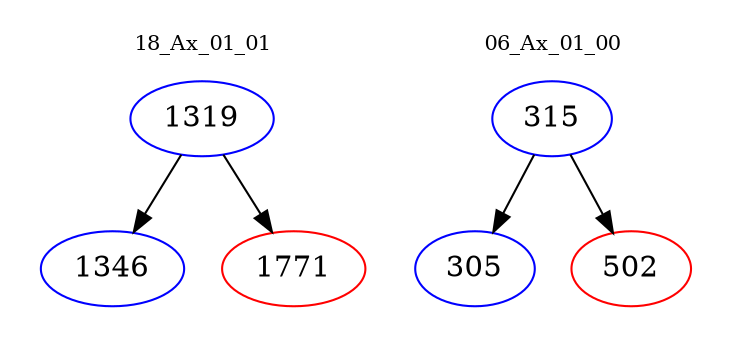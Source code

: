 digraph{
subgraph cluster_0 {
color = white
label = "18_Ax_01_01";
fontsize=10;
T0_1319 [label="1319", color="blue"]
T0_1319 -> T0_1346 [color="black"]
T0_1346 [label="1346", color="blue"]
T0_1319 -> T0_1771 [color="black"]
T0_1771 [label="1771", color="red"]
}
subgraph cluster_1 {
color = white
label = "06_Ax_01_00";
fontsize=10;
T1_315 [label="315", color="blue"]
T1_315 -> T1_305 [color="black"]
T1_305 [label="305", color="blue"]
T1_315 -> T1_502 [color="black"]
T1_502 [label="502", color="red"]
}
}
